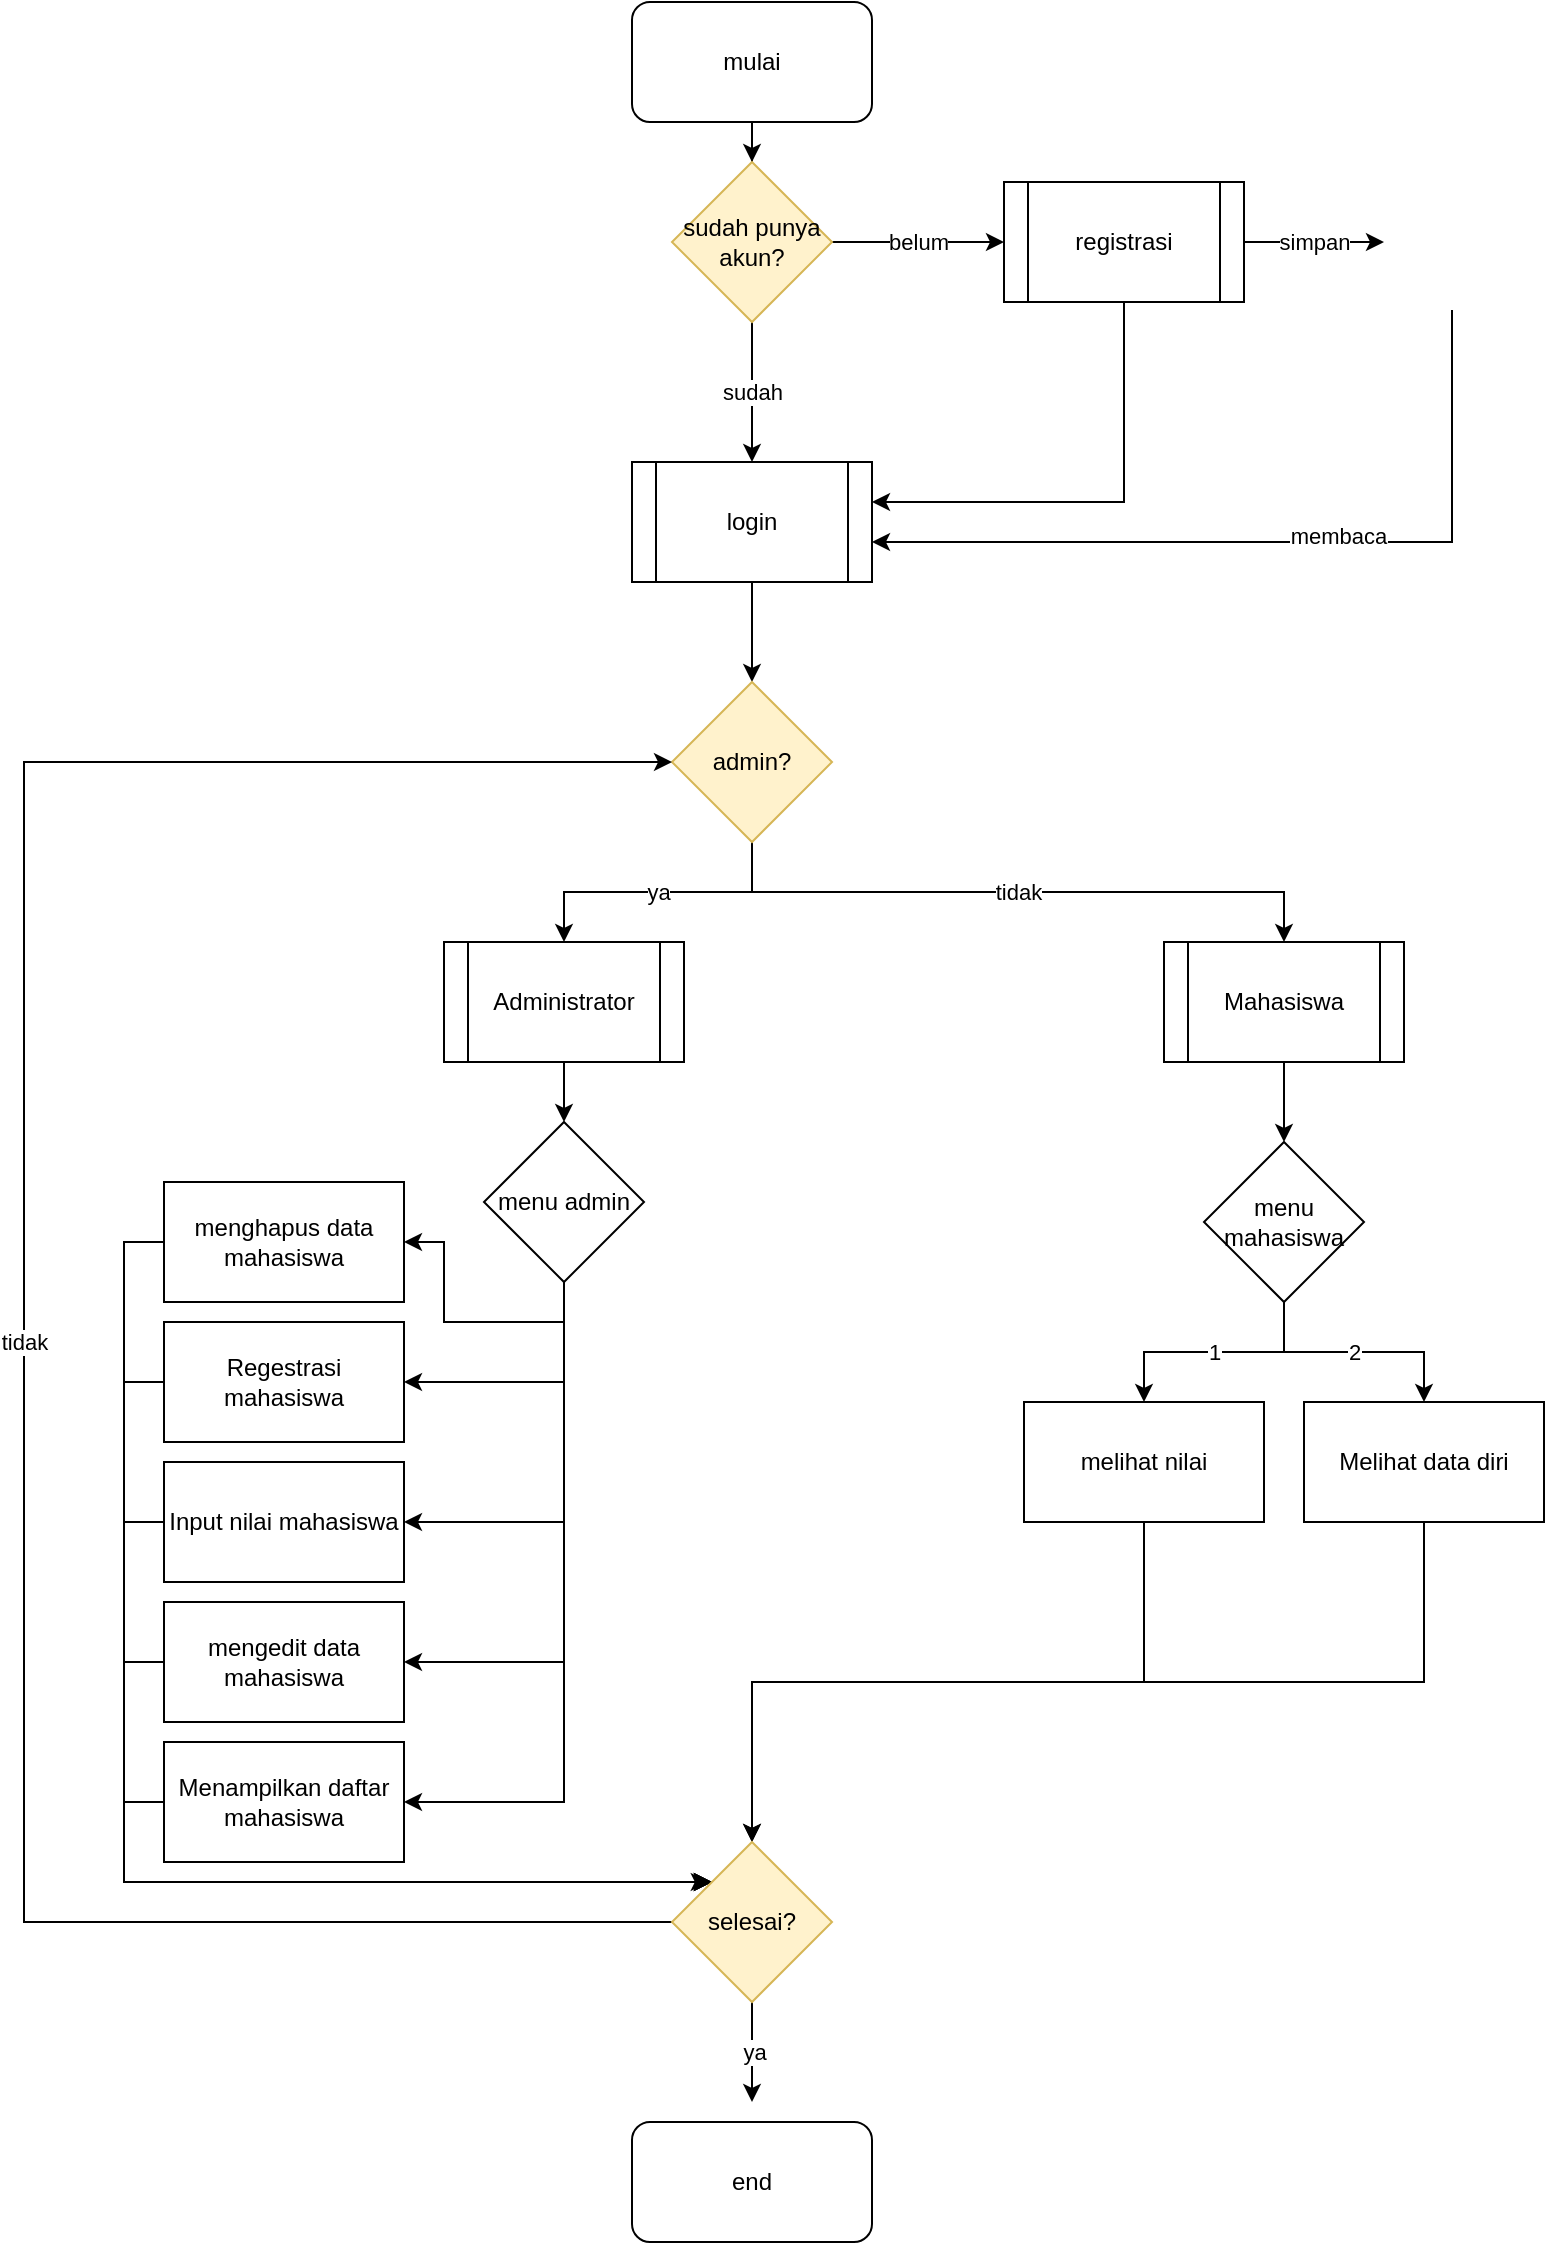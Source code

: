 <mxfile version="18.2.0" type="github">
  <diagram id="3l1SSTb1OPNHO9RBaozv" name="Page-1">
    <mxGraphModel dx="599" dy="340" grid="1" gridSize="10" guides="1" tooltips="1" connect="1" arrows="1" fold="1" page="1" pageScale="1" pageWidth="827" pageHeight="1169" math="0" shadow="0">
      <root>
        <mxCell id="0" />
        <mxCell id="1" parent="0" />
        <mxCell id="940sPwE6s0wdAE1ZhhJ2-17" value="" style="edgeStyle=orthogonalEdgeStyle;rounded=0;orthogonalLoop=1;jettySize=auto;html=1;" edge="1" parent="1" source="940sPwE6s0wdAE1ZhhJ2-2" target="940sPwE6s0wdAE1ZhhJ2-3">
          <mxGeometry relative="1" as="geometry" />
        </mxCell>
        <mxCell id="940sPwE6s0wdAE1ZhhJ2-2" value="mulai" style="rounded=1;whiteSpace=wrap;html=1;" vertex="1" parent="1">
          <mxGeometry x="354" y="40" width="120" height="60" as="geometry" />
        </mxCell>
        <mxCell id="940sPwE6s0wdAE1ZhhJ2-6" value="belum" style="edgeStyle=orthogonalEdgeStyle;rounded=0;orthogonalLoop=1;jettySize=auto;html=1;" edge="1" parent="1" source="940sPwE6s0wdAE1ZhhJ2-3" target="940sPwE6s0wdAE1ZhhJ2-5">
          <mxGeometry relative="1" as="geometry" />
        </mxCell>
        <mxCell id="940sPwE6s0wdAE1ZhhJ2-7" value="sudah" style="edgeStyle=orthogonalEdgeStyle;rounded=0;orthogonalLoop=1;jettySize=auto;html=1;" edge="1" parent="1" source="940sPwE6s0wdAE1ZhhJ2-3" target="940sPwE6s0wdAE1ZhhJ2-4">
          <mxGeometry relative="1" as="geometry" />
        </mxCell>
        <mxCell id="940sPwE6s0wdAE1ZhhJ2-3" value="sudah punya akun?" style="rhombus;whiteSpace=wrap;html=1;fillColor=#fff2cc;strokeColor=#d6b656;" vertex="1" parent="1">
          <mxGeometry x="374" y="120" width="80" height="80" as="geometry" />
        </mxCell>
        <mxCell id="940sPwE6s0wdAE1ZhhJ2-12" value="" style="edgeStyle=orthogonalEdgeStyle;rounded=0;orthogonalLoop=1;jettySize=auto;html=1;" edge="1" parent="1" source="940sPwE6s0wdAE1ZhhJ2-4" target="940sPwE6s0wdAE1ZhhJ2-11">
          <mxGeometry relative="1" as="geometry" />
        </mxCell>
        <mxCell id="940sPwE6s0wdAE1ZhhJ2-4" value="login" style="shape=process;whiteSpace=wrap;html=1;backgroundOutline=1;" vertex="1" parent="1">
          <mxGeometry x="354" y="270" width="120" height="60" as="geometry" />
        </mxCell>
        <mxCell id="940sPwE6s0wdAE1ZhhJ2-9" style="edgeStyle=orthogonalEdgeStyle;rounded=0;orthogonalLoop=1;jettySize=auto;html=1;exitX=0.5;exitY=1;exitDx=0;exitDy=0;" edge="1" parent="1" source="940sPwE6s0wdAE1ZhhJ2-5">
          <mxGeometry relative="1" as="geometry">
            <mxPoint x="474" y="290" as="targetPoint" />
            <Array as="points">
              <mxPoint x="600" y="290" />
              <mxPoint x="474" y="290" />
            </Array>
          </mxGeometry>
        </mxCell>
        <mxCell id="940sPwE6s0wdAE1ZhhJ2-48" value="simpan" style="edgeStyle=orthogonalEdgeStyle;rounded=0;orthogonalLoop=1;jettySize=auto;html=1;exitX=1;exitY=0.5;exitDx=0;exitDy=0;entryX=0;entryY=0.5;entryDx=0;entryDy=0;" edge="1" parent="1" source="940sPwE6s0wdAE1ZhhJ2-5" target="940sPwE6s0wdAE1ZhhJ2-47">
          <mxGeometry relative="1" as="geometry" />
        </mxCell>
        <mxCell id="940sPwE6s0wdAE1ZhhJ2-5" value="registrasi" style="shape=process;whiteSpace=wrap;html=1;backgroundOutline=1;" vertex="1" parent="1">
          <mxGeometry x="540" y="130" width="120" height="60" as="geometry" />
        </mxCell>
        <mxCell id="940sPwE6s0wdAE1ZhhJ2-15" value="ya" style="edgeStyle=orthogonalEdgeStyle;rounded=0;orthogonalLoop=1;jettySize=auto;html=1;exitX=0.5;exitY=1;exitDx=0;exitDy=0;entryX=0.5;entryY=0;entryDx=0;entryDy=0;" edge="1" parent="1" source="940sPwE6s0wdAE1ZhhJ2-11" target="940sPwE6s0wdAE1ZhhJ2-13">
          <mxGeometry relative="1" as="geometry" />
        </mxCell>
        <mxCell id="940sPwE6s0wdAE1ZhhJ2-16" value="tidak" style="edgeStyle=orthogonalEdgeStyle;rounded=0;orthogonalLoop=1;jettySize=auto;html=1;exitX=0.5;exitY=1;exitDx=0;exitDy=0;entryX=0.5;entryY=0;entryDx=0;entryDy=0;" edge="1" parent="1" source="940sPwE6s0wdAE1ZhhJ2-11" target="940sPwE6s0wdAE1ZhhJ2-14">
          <mxGeometry relative="1" as="geometry" />
        </mxCell>
        <mxCell id="940sPwE6s0wdAE1ZhhJ2-11" value="admin?" style="rhombus;whiteSpace=wrap;html=1;fillColor=#fff2cc;strokeColor=#d6b656;" vertex="1" parent="1">
          <mxGeometry x="374" y="380" width="80" height="80" as="geometry" />
        </mxCell>
        <mxCell id="940sPwE6s0wdAE1ZhhJ2-53" value="" style="edgeStyle=orthogonalEdgeStyle;rounded=0;orthogonalLoop=1;jettySize=auto;html=1;" edge="1" parent="1" source="940sPwE6s0wdAE1ZhhJ2-13" target="940sPwE6s0wdAE1ZhhJ2-52">
          <mxGeometry relative="1" as="geometry" />
        </mxCell>
        <mxCell id="940sPwE6s0wdAE1ZhhJ2-13" value="Administrator" style="shape=process;whiteSpace=wrap;html=1;backgroundOutline=1;" vertex="1" parent="1">
          <mxGeometry x="260" y="510" width="120" height="60" as="geometry" />
        </mxCell>
        <mxCell id="940sPwE6s0wdAE1ZhhJ2-55" value="" style="edgeStyle=orthogonalEdgeStyle;rounded=0;orthogonalLoop=1;jettySize=auto;html=1;" edge="1" parent="1" source="940sPwE6s0wdAE1ZhhJ2-14" target="940sPwE6s0wdAE1ZhhJ2-54">
          <mxGeometry relative="1" as="geometry" />
        </mxCell>
        <mxCell id="940sPwE6s0wdAE1ZhhJ2-14" value="Mahasiswa" style="shape=process;whiteSpace=wrap;html=1;backgroundOutline=1;" vertex="1" parent="1">
          <mxGeometry x="620" y="510" width="120" height="60" as="geometry" />
        </mxCell>
        <mxCell id="940sPwE6s0wdAE1ZhhJ2-45" style="edgeStyle=orthogonalEdgeStyle;rounded=0;orthogonalLoop=1;jettySize=auto;html=1;exitX=0.5;exitY=1;exitDx=0;exitDy=0;entryX=0.5;entryY=0;entryDx=0;entryDy=0;" edge="1" parent="1" source="940sPwE6s0wdAE1ZhhJ2-18" target="940sPwE6s0wdAE1ZhhJ2-32">
          <mxGeometry relative="1" as="geometry" />
        </mxCell>
        <mxCell id="940sPwE6s0wdAE1ZhhJ2-18" value="Melihat data diri" style="rounded=0;whiteSpace=wrap;html=1;" vertex="1" parent="1">
          <mxGeometry x="690" y="740" width="120" height="60" as="geometry" />
        </mxCell>
        <mxCell id="940sPwE6s0wdAE1ZhhJ2-43" style="edgeStyle=orthogonalEdgeStyle;rounded=0;orthogonalLoop=1;jettySize=auto;html=1;exitX=0.5;exitY=1;exitDx=0;exitDy=0;entryX=0.5;entryY=0;entryDx=0;entryDy=0;" edge="1" parent="1" source="940sPwE6s0wdAE1ZhhJ2-19" target="940sPwE6s0wdAE1ZhhJ2-32">
          <mxGeometry relative="1" as="geometry" />
        </mxCell>
        <mxCell id="940sPwE6s0wdAE1ZhhJ2-19" value="melihat nilai" style="rounded=0;whiteSpace=wrap;html=1;" vertex="1" parent="1">
          <mxGeometry x="550" y="740" width="120" height="60" as="geometry" />
        </mxCell>
        <mxCell id="940sPwE6s0wdAE1ZhhJ2-66" style="edgeStyle=orthogonalEdgeStyle;rounded=0;orthogonalLoop=1;jettySize=auto;html=1;exitX=0;exitY=0.5;exitDx=0;exitDy=0;entryX=0;entryY=0;entryDx=0;entryDy=0;" edge="1" parent="1" source="940sPwE6s0wdAE1ZhhJ2-20" target="940sPwE6s0wdAE1ZhhJ2-32">
          <mxGeometry relative="1" as="geometry">
            <Array as="points">
              <mxPoint x="100" y="730" />
              <mxPoint x="100" y="980" />
            </Array>
          </mxGeometry>
        </mxCell>
        <mxCell id="940sPwE6s0wdAE1ZhhJ2-20" value="Regestrasi mahasiswa" style="rounded=0;whiteSpace=wrap;html=1;" vertex="1" parent="1">
          <mxGeometry x="120" y="700" width="120" height="60" as="geometry" />
        </mxCell>
        <mxCell id="940sPwE6s0wdAE1ZhhJ2-68" style="edgeStyle=orthogonalEdgeStyle;rounded=0;orthogonalLoop=1;jettySize=auto;html=1;exitX=0;exitY=0.5;exitDx=0;exitDy=0;entryX=0;entryY=0;entryDx=0;entryDy=0;" edge="1" parent="1" source="940sPwE6s0wdAE1ZhhJ2-21" target="940sPwE6s0wdAE1ZhhJ2-32">
          <mxGeometry relative="1" as="geometry">
            <Array as="points">
              <mxPoint x="100" y="800" />
              <mxPoint x="100" y="980" />
            </Array>
          </mxGeometry>
        </mxCell>
        <mxCell id="940sPwE6s0wdAE1ZhhJ2-21" value="Input nilai mahasiswa" style="rounded=0;whiteSpace=wrap;html=1;" vertex="1" parent="1">
          <mxGeometry x="120" y="770" width="120" height="60" as="geometry" />
        </mxCell>
        <mxCell id="940sPwE6s0wdAE1ZhhJ2-64" style="edgeStyle=orthogonalEdgeStyle;rounded=0;orthogonalLoop=1;jettySize=auto;html=1;exitX=0;exitY=0.5;exitDx=0;exitDy=0;entryX=0;entryY=0;entryDx=0;entryDy=0;" edge="1" parent="1" source="940sPwE6s0wdAE1ZhhJ2-22" target="940sPwE6s0wdAE1ZhhJ2-32">
          <mxGeometry relative="1" as="geometry">
            <Array as="points">
              <mxPoint x="100" y="660" />
              <mxPoint x="100" y="980" />
            </Array>
          </mxGeometry>
        </mxCell>
        <mxCell id="940sPwE6s0wdAE1ZhhJ2-22" value="menghapus data mahasiswa" style="rounded=0;whiteSpace=wrap;html=1;" vertex="1" parent="1">
          <mxGeometry x="120" y="630" width="120" height="60" as="geometry" />
        </mxCell>
        <mxCell id="940sPwE6s0wdAE1ZhhJ2-69" style="edgeStyle=orthogonalEdgeStyle;rounded=0;orthogonalLoop=1;jettySize=auto;html=1;exitX=0;exitY=0.5;exitDx=0;exitDy=0;entryX=0.23;entryY=0.25;entryDx=0;entryDy=0;entryPerimeter=0;" edge="1" parent="1" source="940sPwE6s0wdAE1ZhhJ2-23" target="940sPwE6s0wdAE1ZhhJ2-32">
          <mxGeometry relative="1" as="geometry">
            <Array as="points">
              <mxPoint x="100" y="870" />
              <mxPoint x="100" y="980" />
            </Array>
          </mxGeometry>
        </mxCell>
        <mxCell id="940sPwE6s0wdAE1ZhhJ2-23" value="mengedit data mahasiswa" style="rounded=0;whiteSpace=wrap;html=1;" vertex="1" parent="1">
          <mxGeometry x="120" y="840" width="120" height="60" as="geometry" />
        </mxCell>
        <mxCell id="940sPwE6s0wdAE1ZhhJ2-70" style="edgeStyle=orthogonalEdgeStyle;rounded=0;orthogonalLoop=1;jettySize=auto;html=1;exitX=0;exitY=0.5;exitDx=0;exitDy=0;entryX=0;entryY=0;entryDx=0;entryDy=0;" edge="1" parent="1" source="940sPwE6s0wdAE1ZhhJ2-24" target="940sPwE6s0wdAE1ZhhJ2-32">
          <mxGeometry relative="1" as="geometry">
            <Array as="points">
              <mxPoint x="100" y="940" />
              <mxPoint x="100" y="980" />
            </Array>
          </mxGeometry>
        </mxCell>
        <mxCell id="940sPwE6s0wdAE1ZhhJ2-24" value="Menampilkan daftar mahasiswa" style="rounded=0;whiteSpace=wrap;html=1;" vertex="1" parent="1">
          <mxGeometry x="120" y="910" width="120" height="60" as="geometry" />
        </mxCell>
        <mxCell id="940sPwE6s0wdAE1ZhhJ2-34" value="ya" style="edgeStyle=orthogonalEdgeStyle;rounded=0;orthogonalLoop=1;jettySize=auto;html=1;" edge="1" parent="1" source="940sPwE6s0wdAE1ZhhJ2-32">
          <mxGeometry relative="1" as="geometry">
            <mxPoint x="414" y="1090" as="targetPoint" />
          </mxGeometry>
        </mxCell>
        <mxCell id="940sPwE6s0wdAE1ZhhJ2-46" value="tidak" style="edgeStyle=orthogonalEdgeStyle;rounded=0;orthogonalLoop=1;jettySize=auto;html=1;exitX=0;exitY=0.5;exitDx=0;exitDy=0;entryX=0;entryY=0.5;entryDx=0;entryDy=0;" edge="1" parent="1" source="940sPwE6s0wdAE1ZhhJ2-32" target="940sPwE6s0wdAE1ZhhJ2-11">
          <mxGeometry relative="1" as="geometry">
            <Array as="points">
              <mxPoint x="50" y="1000" />
              <mxPoint x="50" y="420" />
            </Array>
          </mxGeometry>
        </mxCell>
        <mxCell id="940sPwE6s0wdAE1ZhhJ2-32" value="selesai?" style="rhombus;whiteSpace=wrap;html=1;fillColor=#fff2cc;strokeColor=#d6b656;" vertex="1" parent="1">
          <mxGeometry x="374" y="960" width="80" height="80" as="geometry" />
        </mxCell>
        <mxCell id="940sPwE6s0wdAE1ZhhJ2-33" value="end" style="rounded=1;whiteSpace=wrap;html=1;" vertex="1" parent="1">
          <mxGeometry x="354" y="1100" width="120" height="60" as="geometry" />
        </mxCell>
        <mxCell id="940sPwE6s0wdAE1ZhhJ2-49" style="edgeStyle=orthogonalEdgeStyle;rounded=0;orthogonalLoop=1;jettySize=auto;html=1;" edge="1" parent="1" source="940sPwE6s0wdAE1ZhhJ2-47">
          <mxGeometry relative="1" as="geometry">
            <mxPoint x="474" y="310" as="targetPoint" />
            <Array as="points">
              <mxPoint x="764" y="310" />
              <mxPoint x="474" y="310" />
            </Array>
          </mxGeometry>
        </mxCell>
        <mxCell id="940sPwE6s0wdAE1ZhhJ2-50" value="membaca" style="edgeLabel;html=1;align=center;verticalAlign=middle;resizable=0;points=[];" vertex="1" connectable="0" parent="940sPwE6s0wdAE1ZhhJ2-49">
          <mxGeometry x="-0.146" y="-3" relative="1" as="geometry">
            <mxPoint as="offset" />
          </mxGeometry>
        </mxCell>
        <mxCell id="940sPwE6s0wdAE1ZhhJ2-47" value="" style="shape=image;html=1;verticalAlign=top;verticalLabelPosition=bottom;labelBackgroundColor=#ffffff;imageAspect=0;aspect=fixed;image=https://cdn2.iconfinder.com/data/icons/font-awesome/1792/database-128.png" vertex="1" parent="1">
          <mxGeometry x="730" y="126" width="68" height="68" as="geometry" />
        </mxCell>
        <mxCell id="940sPwE6s0wdAE1ZhhJ2-58" style="edgeStyle=orthogonalEdgeStyle;rounded=0;orthogonalLoop=1;jettySize=auto;html=1;exitX=0.5;exitY=1;exitDx=0;exitDy=0;entryX=1;entryY=0.5;entryDx=0;entryDy=0;" edge="1" parent="1" source="940sPwE6s0wdAE1ZhhJ2-52" target="940sPwE6s0wdAE1ZhhJ2-22">
          <mxGeometry relative="1" as="geometry" />
        </mxCell>
        <mxCell id="940sPwE6s0wdAE1ZhhJ2-59" style="edgeStyle=orthogonalEdgeStyle;rounded=0;orthogonalLoop=1;jettySize=auto;html=1;exitX=0.5;exitY=1;exitDx=0;exitDy=0;entryX=1;entryY=0.5;entryDx=0;entryDy=0;" edge="1" parent="1" source="940sPwE6s0wdAE1ZhhJ2-52" target="940sPwE6s0wdAE1ZhhJ2-20">
          <mxGeometry relative="1" as="geometry" />
        </mxCell>
        <mxCell id="940sPwE6s0wdAE1ZhhJ2-60" style="edgeStyle=orthogonalEdgeStyle;rounded=0;orthogonalLoop=1;jettySize=auto;html=1;exitX=0.5;exitY=1;exitDx=0;exitDy=0;entryX=1;entryY=0.5;entryDx=0;entryDy=0;" edge="1" parent="1" source="940sPwE6s0wdAE1ZhhJ2-52" target="940sPwE6s0wdAE1ZhhJ2-21">
          <mxGeometry relative="1" as="geometry" />
        </mxCell>
        <mxCell id="940sPwE6s0wdAE1ZhhJ2-61" style="edgeStyle=orthogonalEdgeStyle;rounded=0;orthogonalLoop=1;jettySize=auto;html=1;exitX=0.5;exitY=1;exitDx=0;exitDy=0;entryX=1;entryY=0.5;entryDx=0;entryDy=0;" edge="1" parent="1" source="940sPwE6s0wdAE1ZhhJ2-52" target="940sPwE6s0wdAE1ZhhJ2-23">
          <mxGeometry relative="1" as="geometry" />
        </mxCell>
        <mxCell id="940sPwE6s0wdAE1ZhhJ2-63" style="edgeStyle=orthogonalEdgeStyle;rounded=0;orthogonalLoop=1;jettySize=auto;html=1;exitX=0.5;exitY=1;exitDx=0;exitDy=0;entryX=1;entryY=0.5;entryDx=0;entryDy=0;" edge="1" parent="1" source="940sPwE6s0wdAE1ZhhJ2-52" target="940sPwE6s0wdAE1ZhhJ2-24">
          <mxGeometry relative="1" as="geometry" />
        </mxCell>
        <mxCell id="940sPwE6s0wdAE1ZhhJ2-52" value="menu admin" style="rhombus;whiteSpace=wrap;html=1;" vertex="1" parent="1">
          <mxGeometry x="280" y="600" width="80" height="80" as="geometry" />
        </mxCell>
        <mxCell id="940sPwE6s0wdAE1ZhhJ2-56" value="1" style="edgeStyle=orthogonalEdgeStyle;rounded=0;orthogonalLoop=1;jettySize=auto;html=1;exitX=0.5;exitY=1;exitDx=0;exitDy=0;entryX=0.5;entryY=0;entryDx=0;entryDy=0;" edge="1" parent="1" source="940sPwE6s0wdAE1ZhhJ2-54" target="940sPwE6s0wdAE1ZhhJ2-19">
          <mxGeometry relative="1" as="geometry" />
        </mxCell>
        <mxCell id="940sPwE6s0wdAE1ZhhJ2-57" value="2" style="edgeStyle=orthogonalEdgeStyle;rounded=0;orthogonalLoop=1;jettySize=auto;html=1;exitX=0.5;exitY=1;exitDx=0;exitDy=0;" edge="1" parent="1" source="940sPwE6s0wdAE1ZhhJ2-54" target="940sPwE6s0wdAE1ZhhJ2-18">
          <mxGeometry relative="1" as="geometry" />
        </mxCell>
        <mxCell id="940sPwE6s0wdAE1ZhhJ2-54" value="menu mahasiswa" style="rhombus;whiteSpace=wrap;html=1;" vertex="1" parent="1">
          <mxGeometry x="640" y="610" width="80" height="80" as="geometry" />
        </mxCell>
      </root>
    </mxGraphModel>
  </diagram>
</mxfile>
